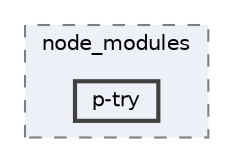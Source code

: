 digraph "pkiclassroomrescheduler/src/main/frontend/node_modules/p-try"
{
 // LATEX_PDF_SIZE
  bgcolor="transparent";
  edge [fontname=Helvetica,fontsize=10,labelfontname=Helvetica,labelfontsize=10];
  node [fontname=Helvetica,fontsize=10,shape=box,height=0.2,width=0.4];
  compound=true
  subgraph clusterdir_72953eda66ccb3a2722c28e1c3e6c23b {
    graph [ bgcolor="#edf0f7", pencolor="grey50", label="node_modules", fontname=Helvetica,fontsize=10 style="filled,dashed", URL="dir_72953eda66ccb3a2722c28e1c3e6c23b.html",tooltip=""]
  dir_b24b2a4d98398b4f5a0e5284f16d1701 [label="p-try", fillcolor="#edf0f7", color="grey25", style="filled,bold", URL="dir_b24b2a4d98398b4f5a0e5284f16d1701.html",tooltip=""];
  }
}
